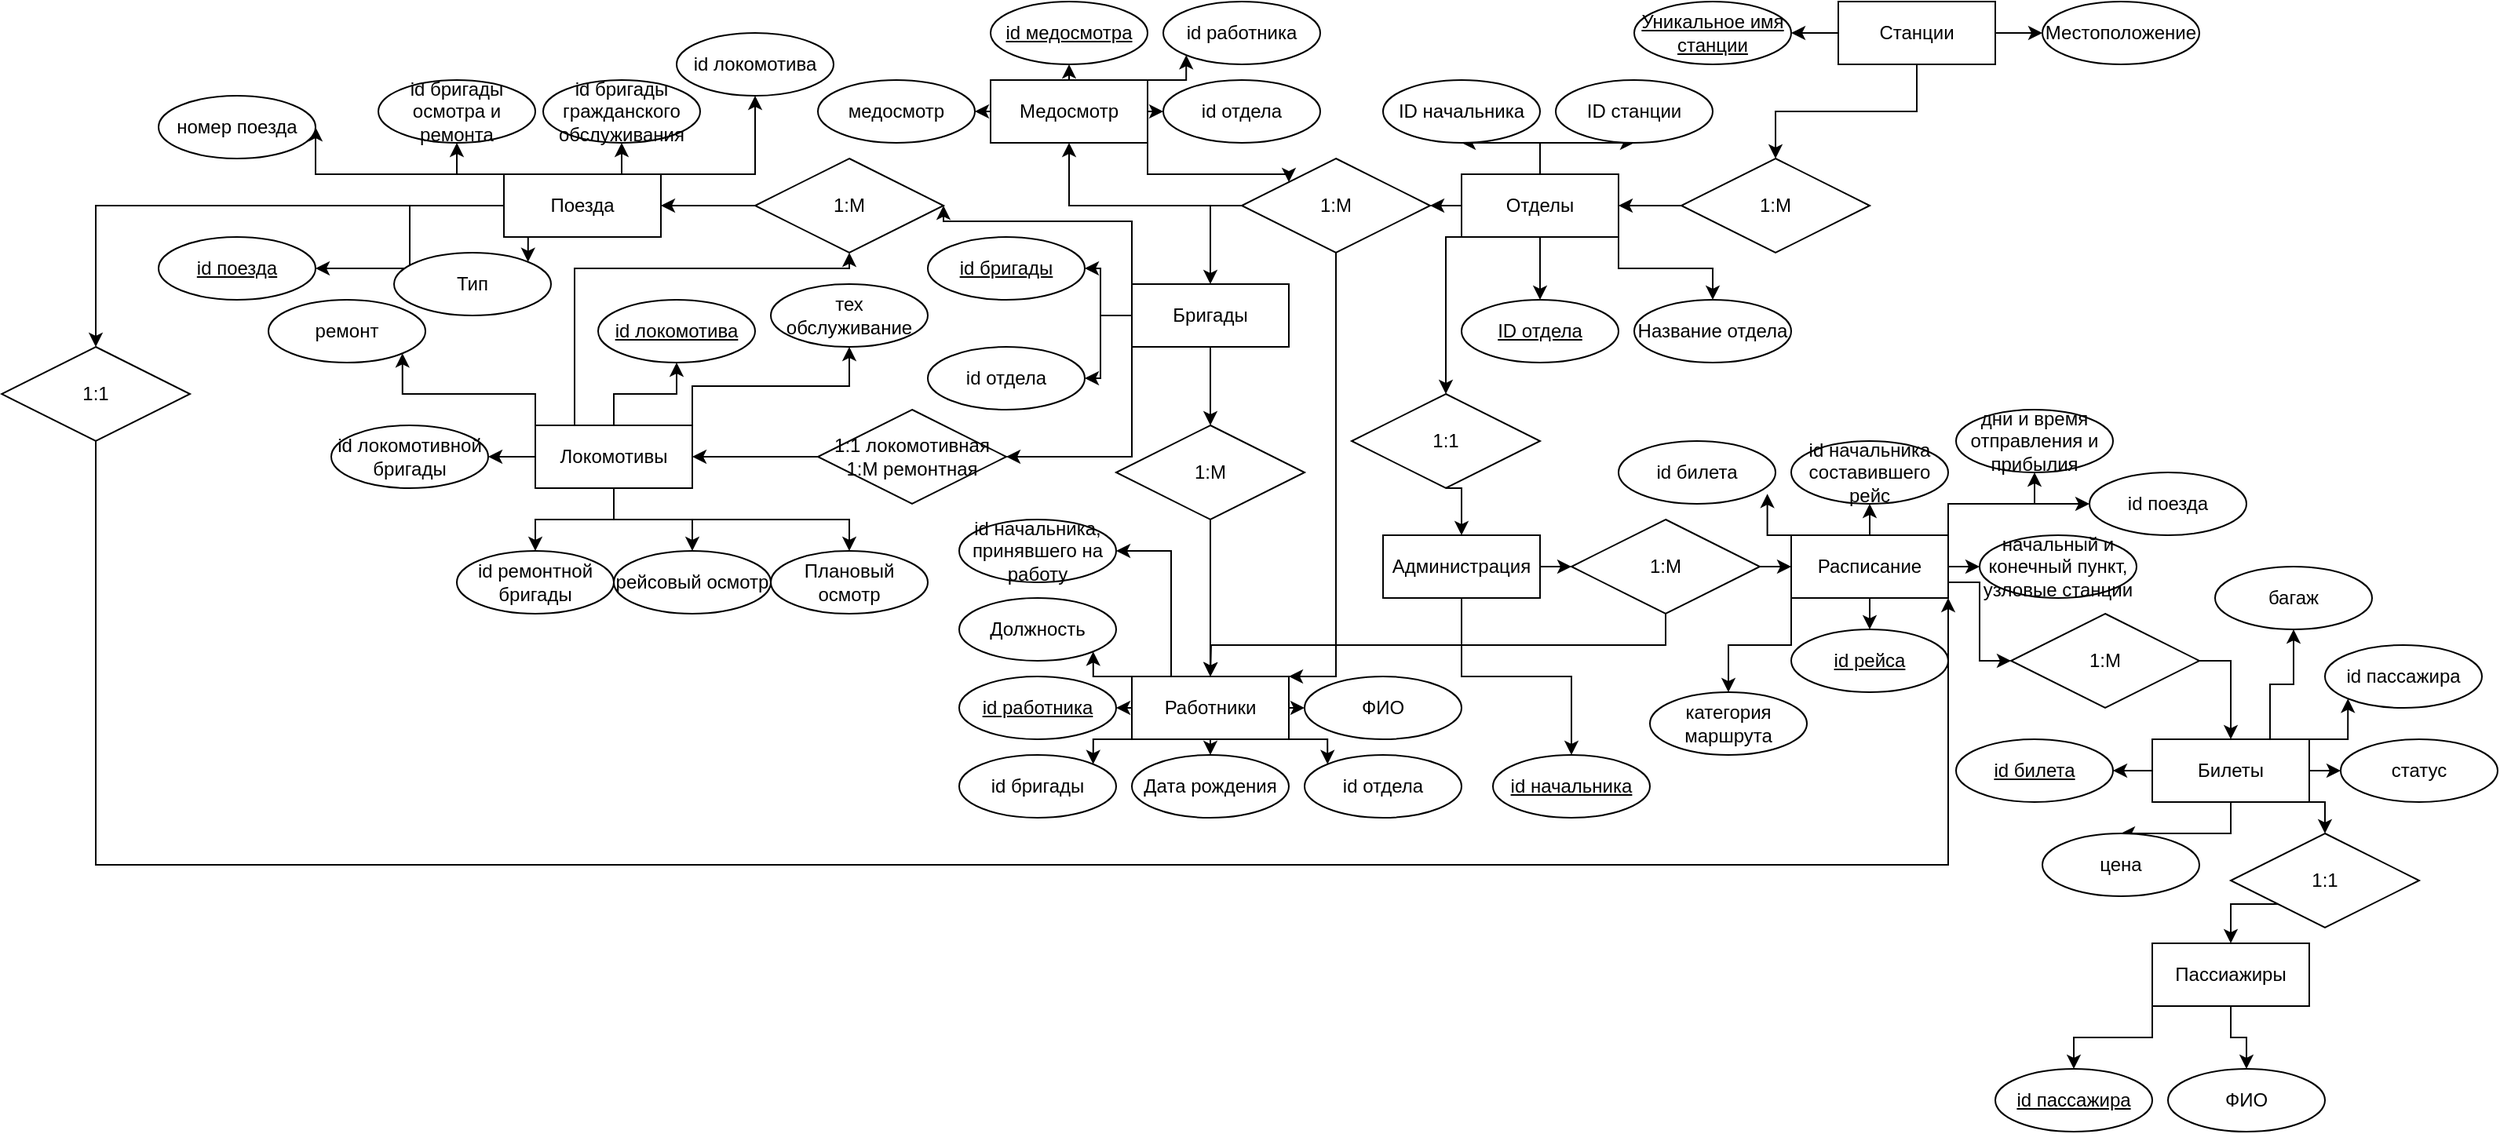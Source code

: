 <mxfile version="24.7.16">
  <diagram id="R2lEEEUBdFMjLlhIrx00" name="Page-1">
    <mxGraphModel dx="1852" dy="567" grid="1" gridSize="10" guides="1" tooltips="1" connect="1" arrows="1" fold="1" page="1" pageScale="1" pageWidth="850" pageHeight="1100" math="0" shadow="0" extFonts="Permanent Marker^https://fonts.googleapis.com/css?family=Permanent+Marker">
      <root>
        <mxCell id="0" />
        <mxCell id="1" parent="0" />
        <mxCell id="L47D-ZVuan9UMwzG2ScJ-4" style="edgeStyle=orthogonalEdgeStyle;rounded=0;orthogonalLoop=1;jettySize=auto;html=1;exitX=0;exitY=0.5;exitDx=0;exitDy=0;entryX=1;entryY=0.5;entryDx=0;entryDy=0;" parent="1" source="L47D-ZVuan9UMwzG2ScJ-1" target="L47D-ZVuan9UMwzG2ScJ-2" edge="1">
          <mxGeometry relative="1" as="geometry" />
        </mxCell>
        <mxCell id="L47D-ZVuan9UMwzG2ScJ-5" style="edgeStyle=orthogonalEdgeStyle;rounded=0;orthogonalLoop=1;jettySize=auto;html=1;exitX=1;exitY=0.5;exitDx=0;exitDy=0;entryX=0;entryY=0.5;entryDx=0;entryDy=0;" parent="1" source="L47D-ZVuan9UMwzG2ScJ-1" target="L47D-ZVuan9UMwzG2ScJ-3" edge="1">
          <mxGeometry relative="1" as="geometry" />
        </mxCell>
        <mxCell id="L47D-ZVuan9UMwzG2ScJ-8" style="edgeStyle=orthogonalEdgeStyle;rounded=0;orthogonalLoop=1;jettySize=auto;html=1;exitX=0.5;exitY=1;exitDx=0;exitDy=0;entryX=0.5;entryY=0;entryDx=0;entryDy=0;" parent="1" source="L47D-ZVuan9UMwzG2ScJ-1" target="L47D-ZVuan9UMwzG2ScJ-7" edge="1">
          <mxGeometry relative="1" as="geometry" />
        </mxCell>
        <mxCell id="L47D-ZVuan9UMwzG2ScJ-1" value="Станции" style="whiteSpace=wrap;html=1;align=center;" parent="1" vertex="1">
          <mxGeometry x="350" y="10" width="100" height="40" as="geometry" />
        </mxCell>
        <mxCell id="L47D-ZVuan9UMwzG2ScJ-2" value="Уникальное имя станции" style="ellipse;whiteSpace=wrap;html=1;align=center;fontStyle=4;" parent="1" vertex="1">
          <mxGeometry x="220" y="10" width="100" height="40" as="geometry" />
        </mxCell>
        <mxCell id="L47D-ZVuan9UMwzG2ScJ-3" value="Местоположение" style="ellipse;whiteSpace=wrap;html=1;align=center;" parent="1" vertex="1">
          <mxGeometry x="480" y="10" width="100" height="40" as="geometry" />
        </mxCell>
        <mxCell id="L47D-ZVuan9UMwzG2ScJ-67" style="edgeStyle=orthogonalEdgeStyle;rounded=0;orthogonalLoop=1;jettySize=auto;html=1;exitX=0;exitY=0.5;exitDx=0;exitDy=0;entryX=1;entryY=0.5;entryDx=0;entryDy=0;" parent="1" source="L47D-ZVuan9UMwzG2ScJ-7" target="L47D-ZVuan9UMwzG2ScJ-66" edge="1">
          <mxGeometry relative="1" as="geometry" />
        </mxCell>
        <mxCell id="L47D-ZVuan9UMwzG2ScJ-7" value="1:M" style="shape=rhombus;perimeter=rhombusPerimeter;whiteSpace=wrap;html=1;align=center;" parent="1" vertex="1">
          <mxGeometry x="250" y="110" width="120" height="60" as="geometry" />
        </mxCell>
        <mxCell id="L47D-ZVuan9UMwzG2ScJ-44" style="edgeStyle=orthogonalEdgeStyle;rounded=0;orthogonalLoop=1;jettySize=auto;html=1;exitX=0;exitY=0.5;exitDx=0;exitDy=0;entryX=1;entryY=0.5;entryDx=0;entryDy=0;" parent="1" source="L47D-ZVuan9UMwzG2ScJ-12" target="L47D-ZVuan9UMwzG2ScJ-43" edge="1">
          <mxGeometry relative="1" as="geometry" />
        </mxCell>
        <mxCell id="L47D-ZVuan9UMwzG2ScJ-46" style="edgeStyle=orthogonalEdgeStyle;rounded=0;orthogonalLoop=1;jettySize=auto;html=1;exitX=1;exitY=0.5;exitDx=0;exitDy=0;entryX=0;entryY=0.5;entryDx=0;entryDy=0;" parent="1" source="L47D-ZVuan9UMwzG2ScJ-12" target="L47D-ZVuan9UMwzG2ScJ-45" edge="1">
          <mxGeometry relative="1" as="geometry" />
        </mxCell>
        <mxCell id="L47D-ZVuan9UMwzG2ScJ-48" style="edgeStyle=orthogonalEdgeStyle;rounded=0;orthogonalLoop=1;jettySize=auto;html=1;exitX=0.5;exitY=1;exitDx=0;exitDy=0;entryX=0.5;entryY=0;entryDx=0;entryDy=0;" parent="1" source="L47D-ZVuan9UMwzG2ScJ-12" target="L47D-ZVuan9UMwzG2ScJ-47" edge="1">
          <mxGeometry relative="1" as="geometry" />
        </mxCell>
        <mxCell id="nL7X9b8EBPhezun_g-42-6" style="edgeStyle=orthogonalEdgeStyle;rounded=0;orthogonalLoop=1;jettySize=auto;html=1;exitX=0;exitY=1;exitDx=0;exitDy=0;entryX=1;entryY=0;entryDx=0;entryDy=0;" edge="1" parent="1" source="L47D-ZVuan9UMwzG2ScJ-12" target="nL7X9b8EBPhezun_g-42-5">
          <mxGeometry relative="1" as="geometry" />
        </mxCell>
        <mxCell id="nL7X9b8EBPhezun_g-42-10" style="edgeStyle=orthogonalEdgeStyle;rounded=0;orthogonalLoop=1;jettySize=auto;html=1;exitX=1;exitY=1;exitDx=0;exitDy=0;entryX=0;entryY=0;entryDx=0;entryDy=0;" edge="1" parent="1" source="L47D-ZVuan9UMwzG2ScJ-12" target="nL7X9b8EBPhezun_g-42-9">
          <mxGeometry relative="1" as="geometry" />
        </mxCell>
        <mxCell id="nL7X9b8EBPhezun_g-42-12" style="edgeStyle=orthogonalEdgeStyle;rounded=0;orthogonalLoop=1;jettySize=auto;html=1;exitX=0;exitY=0;exitDx=0;exitDy=0;entryX=1;entryY=1;entryDx=0;entryDy=0;" edge="1" parent="1" source="L47D-ZVuan9UMwzG2ScJ-12" target="nL7X9b8EBPhezun_g-42-11">
          <mxGeometry relative="1" as="geometry" />
        </mxCell>
        <mxCell id="nL7X9b8EBPhezun_g-42-30" style="edgeStyle=orthogonalEdgeStyle;rounded=0;orthogonalLoop=1;jettySize=auto;html=1;exitX=0.25;exitY=0;exitDx=0;exitDy=0;entryX=1;entryY=0.5;entryDx=0;entryDy=0;" edge="1" parent="1" source="L47D-ZVuan9UMwzG2ScJ-12" target="nL7X9b8EBPhezun_g-42-29">
          <mxGeometry relative="1" as="geometry" />
        </mxCell>
        <mxCell id="L47D-ZVuan9UMwzG2ScJ-12" value="Работники" style="whiteSpace=wrap;html=1;align=center;" parent="1" vertex="1">
          <mxGeometry x="-100" y="440" width="100" height="40" as="geometry" />
        </mxCell>
        <mxCell id="L47D-ZVuan9UMwzG2ScJ-81" style="edgeStyle=orthogonalEdgeStyle;rounded=0;orthogonalLoop=1;jettySize=auto;html=1;exitX=0;exitY=0.5;exitDx=0;exitDy=0;entryX=1;entryY=0.5;entryDx=0;entryDy=0;" parent="1" source="L47D-ZVuan9UMwzG2ScJ-13" target="L47D-ZVuan9UMwzG2ScJ-80" edge="1">
          <mxGeometry relative="1" as="geometry" />
        </mxCell>
        <mxCell id="L47D-ZVuan9UMwzG2ScJ-84" style="edgeStyle=orthogonalEdgeStyle;rounded=0;orthogonalLoop=1;jettySize=auto;html=1;exitX=0;exitY=0.5;exitDx=0;exitDy=0;entryX=1;entryY=0.5;entryDx=0;entryDy=0;" parent="1" source="L47D-ZVuan9UMwzG2ScJ-13" target="L47D-ZVuan9UMwzG2ScJ-83" edge="1">
          <mxGeometry relative="1" as="geometry" />
        </mxCell>
        <mxCell id="nL7X9b8EBPhezun_g-42-3" style="edgeStyle=orthogonalEdgeStyle;rounded=0;orthogonalLoop=1;jettySize=auto;html=1;exitX=0.5;exitY=1;exitDx=0;exitDy=0;entryX=0.5;entryY=0;entryDx=0;entryDy=0;" edge="1" parent="1" source="L47D-ZVuan9UMwzG2ScJ-13" target="nL7X9b8EBPhezun_g-42-2">
          <mxGeometry relative="1" as="geometry" />
        </mxCell>
        <mxCell id="nL7X9b8EBPhezun_g-42-34" style="edgeStyle=orthogonalEdgeStyle;rounded=0;orthogonalLoop=1;jettySize=auto;html=1;exitX=0;exitY=1;exitDx=0;exitDy=0;entryX=1;entryY=0.5;entryDx=0;entryDy=0;" edge="1" parent="1" source="L47D-ZVuan9UMwzG2ScJ-13" target="nL7X9b8EBPhezun_g-42-32">
          <mxGeometry relative="1" as="geometry" />
        </mxCell>
        <mxCell id="nL7X9b8EBPhezun_g-42-64" style="edgeStyle=orthogonalEdgeStyle;rounded=0;orthogonalLoop=1;jettySize=auto;html=1;exitX=0;exitY=0;exitDx=0;exitDy=0;entryX=1;entryY=0.5;entryDx=0;entryDy=0;" edge="1" parent="1" source="L47D-ZVuan9UMwzG2ScJ-13" target="nL7X9b8EBPhezun_g-42-63">
          <mxGeometry relative="1" as="geometry">
            <Array as="points">
              <mxPoint x="-100" y="150" />
              <mxPoint x="-220" y="150" />
            </Array>
          </mxGeometry>
        </mxCell>
        <mxCell id="L47D-ZVuan9UMwzG2ScJ-13" value="Бригады" style="whiteSpace=wrap;html=1;align=center;" parent="1" vertex="1">
          <mxGeometry x="-100" y="190" width="100" height="40" as="geometry" />
        </mxCell>
        <mxCell id="nL7X9b8EBPhezun_g-42-36" style="edgeStyle=orthogonalEdgeStyle;rounded=0;orthogonalLoop=1;jettySize=auto;html=1;exitX=0.5;exitY=0;exitDx=0;exitDy=0;entryX=0.5;entryY=1;entryDx=0;entryDy=0;" edge="1" parent="1" source="L47D-ZVuan9UMwzG2ScJ-14" target="nL7X9b8EBPhezun_g-42-35">
          <mxGeometry relative="1" as="geometry" />
        </mxCell>
        <mxCell id="nL7X9b8EBPhezun_g-42-40" style="edgeStyle=orthogonalEdgeStyle;rounded=0;orthogonalLoop=1;jettySize=auto;html=1;exitX=0;exitY=0.5;exitDx=0;exitDy=0;entryX=1;entryY=0.5;entryDx=0;entryDy=0;" edge="1" parent="1" source="L47D-ZVuan9UMwzG2ScJ-14" target="nL7X9b8EBPhezun_g-42-37">
          <mxGeometry relative="1" as="geometry" />
        </mxCell>
        <mxCell id="nL7X9b8EBPhezun_g-42-41" style="edgeStyle=orthogonalEdgeStyle;rounded=0;orthogonalLoop=1;jettySize=auto;html=1;exitX=0.5;exitY=1;exitDx=0;exitDy=0;entryX=0.5;entryY=0;entryDx=0;entryDy=0;" edge="1" parent="1" source="L47D-ZVuan9UMwzG2ScJ-14" target="nL7X9b8EBPhezun_g-42-39">
          <mxGeometry relative="1" as="geometry" />
        </mxCell>
        <mxCell id="nL7X9b8EBPhezun_g-42-43" style="edgeStyle=orthogonalEdgeStyle;rounded=0;orthogonalLoop=1;jettySize=auto;html=1;exitX=0.5;exitY=1;exitDx=0;exitDy=0;entryX=0.5;entryY=0;entryDx=0;entryDy=0;" edge="1" parent="1" source="L47D-ZVuan9UMwzG2ScJ-14" target="nL7X9b8EBPhezun_g-42-42">
          <mxGeometry relative="1" as="geometry" />
        </mxCell>
        <mxCell id="nL7X9b8EBPhezun_g-42-45" style="edgeStyle=orthogonalEdgeStyle;rounded=0;orthogonalLoop=1;jettySize=auto;html=1;exitX=0.5;exitY=1;exitDx=0;exitDy=0;entryX=0.5;entryY=0;entryDx=0;entryDy=0;" edge="1" parent="1" source="L47D-ZVuan9UMwzG2ScJ-14" target="nL7X9b8EBPhezun_g-42-44">
          <mxGeometry relative="1" as="geometry" />
        </mxCell>
        <mxCell id="nL7X9b8EBPhezun_g-42-47" style="edgeStyle=orthogonalEdgeStyle;rounded=0;orthogonalLoop=1;jettySize=auto;html=1;exitX=0;exitY=0;exitDx=0;exitDy=0;entryX=1;entryY=1;entryDx=0;entryDy=0;" edge="1" parent="1" source="L47D-ZVuan9UMwzG2ScJ-14" target="nL7X9b8EBPhezun_g-42-46">
          <mxGeometry relative="1" as="geometry" />
        </mxCell>
        <mxCell id="nL7X9b8EBPhezun_g-42-49" style="edgeStyle=orthogonalEdgeStyle;rounded=0;orthogonalLoop=1;jettySize=auto;html=1;exitX=1;exitY=0;exitDx=0;exitDy=0;entryX=0.5;entryY=1;entryDx=0;entryDy=0;" edge="1" parent="1" source="L47D-ZVuan9UMwzG2ScJ-14" target="nL7X9b8EBPhezun_g-42-48">
          <mxGeometry relative="1" as="geometry" />
        </mxCell>
        <mxCell id="nL7X9b8EBPhezun_g-42-72" style="edgeStyle=orthogonalEdgeStyle;rounded=0;orthogonalLoop=1;jettySize=auto;html=1;exitX=0.25;exitY=0;exitDx=0;exitDy=0;entryX=0.5;entryY=1;entryDx=0;entryDy=0;" edge="1" parent="1" source="L47D-ZVuan9UMwzG2ScJ-14" target="nL7X9b8EBPhezun_g-42-63">
          <mxGeometry relative="1" as="geometry">
            <Array as="points">
              <mxPoint x="-455" y="180" />
              <mxPoint x="-280" y="180" />
            </Array>
          </mxGeometry>
        </mxCell>
        <mxCell id="L47D-ZVuan9UMwzG2ScJ-14" value="Локомотивы" style="whiteSpace=wrap;html=1;align=center;" parent="1" vertex="1">
          <mxGeometry x="-480" y="280" width="100" height="40" as="geometry" />
        </mxCell>
        <mxCell id="nL7X9b8EBPhezun_g-42-67" style="edgeStyle=orthogonalEdgeStyle;rounded=0;orthogonalLoop=1;jettySize=auto;html=1;exitX=0;exitY=0.5;exitDx=0;exitDy=0;entryX=1;entryY=0.5;entryDx=0;entryDy=0;" edge="1" parent="1" source="L47D-ZVuan9UMwzG2ScJ-15" target="nL7X9b8EBPhezun_g-42-66">
          <mxGeometry relative="1" as="geometry" />
        </mxCell>
        <mxCell id="nL7X9b8EBPhezun_g-42-69" style="edgeStyle=orthogonalEdgeStyle;rounded=0;orthogonalLoop=1;jettySize=auto;html=1;exitX=0;exitY=0;exitDx=0;exitDy=0;entryX=0.5;entryY=1;entryDx=0;entryDy=0;" edge="1" parent="1" source="L47D-ZVuan9UMwzG2ScJ-15" target="nL7X9b8EBPhezun_g-42-68">
          <mxGeometry relative="1" as="geometry" />
        </mxCell>
        <mxCell id="nL7X9b8EBPhezun_g-42-71" style="edgeStyle=orthogonalEdgeStyle;rounded=0;orthogonalLoop=1;jettySize=auto;html=1;exitX=0.75;exitY=0;exitDx=0;exitDy=0;entryX=0.5;entryY=1;entryDx=0;entryDy=0;" edge="1" parent="1" source="L47D-ZVuan9UMwzG2ScJ-15" target="nL7X9b8EBPhezun_g-42-70">
          <mxGeometry relative="1" as="geometry" />
        </mxCell>
        <mxCell id="nL7X9b8EBPhezun_g-42-74" style="edgeStyle=orthogonalEdgeStyle;rounded=0;orthogonalLoop=1;jettySize=auto;html=1;exitX=1;exitY=0;exitDx=0;exitDy=0;entryX=0.5;entryY=1;entryDx=0;entryDy=0;" edge="1" parent="1" source="L47D-ZVuan9UMwzG2ScJ-15" target="nL7X9b8EBPhezun_g-42-73">
          <mxGeometry relative="1" as="geometry">
            <Array as="points">
              <mxPoint x="-340" y="120" />
            </Array>
          </mxGeometry>
        </mxCell>
        <mxCell id="nL7X9b8EBPhezun_g-42-76" style="edgeStyle=orthogonalEdgeStyle;rounded=0;orthogonalLoop=1;jettySize=auto;html=1;exitX=0.5;exitY=1;exitDx=0;exitDy=0;entryX=1;entryY=0;entryDx=0;entryDy=0;" edge="1" parent="1" source="L47D-ZVuan9UMwzG2ScJ-15" target="nL7X9b8EBPhezun_g-42-75">
          <mxGeometry relative="1" as="geometry" />
        </mxCell>
        <mxCell id="nL7X9b8EBPhezun_g-42-78" style="edgeStyle=orthogonalEdgeStyle;rounded=0;orthogonalLoop=1;jettySize=auto;html=1;exitX=0;exitY=0;exitDx=0;exitDy=0;entryX=1;entryY=0.5;entryDx=0;entryDy=0;" edge="1" parent="1" source="L47D-ZVuan9UMwzG2ScJ-15" target="nL7X9b8EBPhezun_g-42-77">
          <mxGeometry relative="1" as="geometry">
            <Array as="points">
              <mxPoint x="-620" y="120" />
            </Array>
          </mxGeometry>
        </mxCell>
        <mxCell id="nL7X9b8EBPhezun_g-42-88" style="edgeStyle=orthogonalEdgeStyle;rounded=0;orthogonalLoop=1;jettySize=auto;html=1;exitX=0;exitY=0.5;exitDx=0;exitDy=0;entryX=0.5;entryY=0;entryDx=0;entryDy=0;" edge="1" parent="1" source="L47D-ZVuan9UMwzG2ScJ-15" target="nL7X9b8EBPhezun_g-42-87">
          <mxGeometry relative="1" as="geometry" />
        </mxCell>
        <mxCell id="L47D-ZVuan9UMwzG2ScJ-15" value="Поезда" style="whiteSpace=wrap;html=1;align=center;" parent="1" vertex="1">
          <mxGeometry x="-500" y="120" width="100" height="40" as="geometry" />
        </mxCell>
        <mxCell id="nL7X9b8EBPhezun_g-42-25" style="edgeStyle=orthogonalEdgeStyle;rounded=0;orthogonalLoop=1;jettySize=auto;html=1;exitX=0.5;exitY=1;exitDx=0;exitDy=0;entryX=0.5;entryY=0;entryDx=0;entryDy=0;" edge="1" parent="1" source="L47D-ZVuan9UMwzG2ScJ-16" target="nL7X9b8EBPhezun_g-42-24">
          <mxGeometry relative="1" as="geometry" />
        </mxCell>
        <mxCell id="nL7X9b8EBPhezun_g-42-27" style="edgeStyle=orthogonalEdgeStyle;rounded=0;orthogonalLoop=1;jettySize=auto;html=1;exitX=0.5;exitY=0;exitDx=0;exitDy=0;entryX=0.5;entryY=1;entryDx=0;entryDy=0;" edge="1" parent="1" source="L47D-ZVuan9UMwzG2ScJ-16" target="nL7X9b8EBPhezun_g-42-26">
          <mxGeometry relative="1" as="geometry" />
        </mxCell>
        <mxCell id="nL7X9b8EBPhezun_g-42-80" style="edgeStyle=orthogonalEdgeStyle;rounded=0;orthogonalLoop=1;jettySize=auto;html=1;exitX=1;exitY=0;exitDx=0;exitDy=0;entryX=0.5;entryY=1;entryDx=0;entryDy=0;" edge="1" parent="1" source="L47D-ZVuan9UMwzG2ScJ-16" target="nL7X9b8EBPhezun_g-42-79">
          <mxGeometry relative="1" as="geometry" />
        </mxCell>
        <mxCell id="nL7X9b8EBPhezun_g-42-82" style="edgeStyle=orthogonalEdgeStyle;rounded=0;orthogonalLoop=1;jettySize=auto;html=1;exitX=1;exitY=0.5;exitDx=0;exitDy=0;entryX=0;entryY=0.5;entryDx=0;entryDy=0;" edge="1" parent="1" source="L47D-ZVuan9UMwzG2ScJ-16" target="nL7X9b8EBPhezun_g-42-81">
          <mxGeometry relative="1" as="geometry" />
        </mxCell>
        <mxCell id="nL7X9b8EBPhezun_g-42-93" style="edgeStyle=orthogonalEdgeStyle;rounded=0;orthogonalLoop=1;jettySize=auto;html=1;exitX=1;exitY=0;exitDx=0;exitDy=0;entryX=0;entryY=0.5;entryDx=0;entryDy=0;" edge="1" parent="1" source="L47D-ZVuan9UMwzG2ScJ-16" target="nL7X9b8EBPhezun_g-42-91">
          <mxGeometry relative="1" as="geometry" />
        </mxCell>
        <mxCell id="nL7X9b8EBPhezun_g-42-97" style="edgeStyle=orthogonalEdgeStyle;rounded=0;orthogonalLoop=1;jettySize=auto;html=1;exitX=1;exitY=0.75;exitDx=0;exitDy=0;entryX=0;entryY=0.5;entryDx=0;entryDy=0;" edge="1" parent="1" source="L47D-ZVuan9UMwzG2ScJ-16" target="nL7X9b8EBPhezun_g-42-96">
          <mxGeometry relative="1" as="geometry" />
        </mxCell>
        <mxCell id="nL7X9b8EBPhezun_g-42-102" style="edgeStyle=orthogonalEdgeStyle;rounded=0;orthogonalLoop=1;jettySize=auto;html=1;exitX=0;exitY=1;exitDx=0;exitDy=0;entryX=0.5;entryY=0;entryDx=0;entryDy=0;" edge="1" parent="1" source="L47D-ZVuan9UMwzG2ScJ-16" target="nL7X9b8EBPhezun_g-42-101">
          <mxGeometry relative="1" as="geometry" />
        </mxCell>
        <mxCell id="L47D-ZVuan9UMwzG2ScJ-16" value="Расписание" style="whiteSpace=wrap;html=1;align=center;" parent="1" vertex="1">
          <mxGeometry x="320" y="350" width="100" height="40" as="geometry" />
        </mxCell>
        <mxCell id="nL7X9b8EBPhezun_g-42-104" style="edgeStyle=orthogonalEdgeStyle;rounded=0;orthogonalLoop=1;jettySize=auto;html=1;exitX=0;exitY=1;exitDx=0;exitDy=0;entryX=0.5;entryY=0;entryDx=0;entryDy=0;" edge="1" parent="1" source="L47D-ZVuan9UMwzG2ScJ-17" target="nL7X9b8EBPhezun_g-42-103">
          <mxGeometry relative="1" as="geometry" />
        </mxCell>
        <mxCell id="nL7X9b8EBPhezun_g-42-106" style="edgeStyle=orthogonalEdgeStyle;rounded=0;orthogonalLoop=1;jettySize=auto;html=1;exitX=0.5;exitY=1;exitDx=0;exitDy=0;entryX=0.5;entryY=0;entryDx=0;entryDy=0;" edge="1" parent="1" source="L47D-ZVuan9UMwzG2ScJ-17" target="nL7X9b8EBPhezun_g-42-105">
          <mxGeometry relative="1" as="geometry" />
        </mxCell>
        <mxCell id="L47D-ZVuan9UMwzG2ScJ-17" value="Пассиажиры" style="whiteSpace=wrap;html=1;align=center;" parent="1" vertex="1">
          <mxGeometry x="550" y="610" width="100" height="40" as="geometry" />
        </mxCell>
        <mxCell id="nL7X9b8EBPhezun_g-42-84" style="edgeStyle=orthogonalEdgeStyle;rounded=0;orthogonalLoop=1;jettySize=auto;html=1;exitX=0;exitY=0.5;exitDx=0;exitDy=0;entryX=1;entryY=0.5;entryDx=0;entryDy=0;" edge="1" parent="1" source="L47D-ZVuan9UMwzG2ScJ-18" target="nL7X9b8EBPhezun_g-42-83">
          <mxGeometry relative="1" as="geometry" />
        </mxCell>
        <mxCell id="nL7X9b8EBPhezun_g-42-86" style="edgeStyle=orthogonalEdgeStyle;rounded=0;orthogonalLoop=1;jettySize=auto;html=1;exitX=0.5;exitY=1;exitDx=0;exitDy=0;entryX=0.5;entryY=0;entryDx=0;entryDy=0;" edge="1" parent="1" source="L47D-ZVuan9UMwzG2ScJ-18" target="nL7X9b8EBPhezun_g-42-85">
          <mxGeometry relative="1" as="geometry" />
        </mxCell>
        <mxCell id="nL7X9b8EBPhezun_g-42-95" style="edgeStyle=orthogonalEdgeStyle;rounded=0;orthogonalLoop=1;jettySize=auto;html=1;exitX=1;exitY=0.5;exitDx=0;exitDy=0;entryX=0;entryY=0.5;entryDx=0;entryDy=0;" edge="1" parent="1" source="L47D-ZVuan9UMwzG2ScJ-18" target="nL7X9b8EBPhezun_g-42-94">
          <mxGeometry relative="1" as="geometry" />
        </mxCell>
        <mxCell id="nL7X9b8EBPhezun_g-42-108" style="edgeStyle=orthogonalEdgeStyle;rounded=0;orthogonalLoop=1;jettySize=auto;html=1;exitX=1;exitY=0;exitDx=0;exitDy=0;entryX=0;entryY=1;entryDx=0;entryDy=0;" edge="1" parent="1" source="L47D-ZVuan9UMwzG2ScJ-18" target="nL7X9b8EBPhezun_g-42-107">
          <mxGeometry relative="1" as="geometry" />
        </mxCell>
        <mxCell id="nL7X9b8EBPhezun_g-42-110" style="edgeStyle=orthogonalEdgeStyle;rounded=0;orthogonalLoop=1;jettySize=auto;html=1;exitX=1;exitY=1;exitDx=0;exitDy=0;entryX=0.5;entryY=0;entryDx=0;entryDy=0;" edge="1" parent="1" source="L47D-ZVuan9UMwzG2ScJ-18" target="nL7X9b8EBPhezun_g-42-109">
          <mxGeometry relative="1" as="geometry" />
        </mxCell>
        <mxCell id="nL7X9b8EBPhezun_g-42-113" style="edgeStyle=orthogonalEdgeStyle;rounded=0;orthogonalLoop=1;jettySize=auto;html=1;exitX=0.75;exitY=0;exitDx=0;exitDy=0;entryX=0.5;entryY=1;entryDx=0;entryDy=0;" edge="1" parent="1" source="L47D-ZVuan9UMwzG2ScJ-18" target="nL7X9b8EBPhezun_g-42-112">
          <mxGeometry relative="1" as="geometry" />
        </mxCell>
        <mxCell id="L47D-ZVuan9UMwzG2ScJ-18" value="Билеты" style="whiteSpace=wrap;html=1;align=center;" parent="1" vertex="1">
          <mxGeometry x="550" y="480" width="100" height="40" as="geometry" />
        </mxCell>
        <mxCell id="L47D-ZVuan9UMwzG2ScJ-43" value="id работника" style="ellipse;whiteSpace=wrap;html=1;align=center;fontStyle=4;" parent="1" vertex="1">
          <mxGeometry x="-210" y="440" width="100" height="40" as="geometry" />
        </mxCell>
        <mxCell id="L47D-ZVuan9UMwzG2ScJ-45" value="ФИО" style="ellipse;whiteSpace=wrap;html=1;align=center;" parent="1" vertex="1">
          <mxGeometry x="10" y="440" width="100" height="40" as="geometry" />
        </mxCell>
        <mxCell id="L47D-ZVuan9UMwzG2ScJ-47" value="Дата рождения" style="ellipse;whiteSpace=wrap;html=1;align=center;" parent="1" vertex="1">
          <mxGeometry x="-100" y="490" width="100" height="40" as="geometry" />
        </mxCell>
        <mxCell id="L47D-ZVuan9UMwzG2ScJ-69" style="edgeStyle=orthogonalEdgeStyle;rounded=0;orthogonalLoop=1;jettySize=auto;html=1;exitX=0.5;exitY=1;exitDx=0;exitDy=0;" parent="1" source="L47D-ZVuan9UMwzG2ScJ-66" target="L47D-ZVuan9UMwzG2ScJ-68" edge="1">
          <mxGeometry relative="1" as="geometry" />
        </mxCell>
        <mxCell id="L47D-ZVuan9UMwzG2ScJ-71" style="edgeStyle=orthogonalEdgeStyle;rounded=0;orthogonalLoop=1;jettySize=auto;html=1;exitX=0.5;exitY=0;exitDx=0;exitDy=0;entryX=0.5;entryY=1;entryDx=0;entryDy=0;" parent="1" source="L47D-ZVuan9UMwzG2ScJ-66" target="L47D-ZVuan9UMwzG2ScJ-70" edge="1">
          <mxGeometry relative="1" as="geometry" />
        </mxCell>
        <mxCell id="L47D-ZVuan9UMwzG2ScJ-73" style="edgeStyle=orthogonalEdgeStyle;rounded=0;orthogonalLoop=1;jettySize=auto;html=1;exitX=1;exitY=1;exitDx=0;exitDy=0;entryX=0.5;entryY=0;entryDx=0;entryDy=0;" parent="1" source="L47D-ZVuan9UMwzG2ScJ-66" target="L47D-ZVuan9UMwzG2ScJ-72" edge="1">
          <mxGeometry relative="1" as="geometry" />
        </mxCell>
        <mxCell id="L47D-ZVuan9UMwzG2ScJ-75" style="edgeStyle=orthogonalEdgeStyle;rounded=0;orthogonalLoop=1;jettySize=auto;html=1;exitX=0;exitY=0.5;exitDx=0;exitDy=0;entryX=1;entryY=0.5;entryDx=0;entryDy=0;" parent="1" source="L47D-ZVuan9UMwzG2ScJ-66" target="L47D-ZVuan9UMwzG2ScJ-74" edge="1">
          <mxGeometry relative="1" as="geometry" />
        </mxCell>
        <mxCell id="L47D-ZVuan9UMwzG2ScJ-78" style="edgeStyle=orthogonalEdgeStyle;rounded=0;orthogonalLoop=1;jettySize=auto;html=1;exitX=0.5;exitY=0;exitDx=0;exitDy=0;entryX=0.5;entryY=1;entryDx=0;entryDy=0;" parent="1" source="L47D-ZVuan9UMwzG2ScJ-66" target="L47D-ZVuan9UMwzG2ScJ-77" edge="1">
          <mxGeometry relative="1" as="geometry" />
        </mxCell>
        <mxCell id="nL7X9b8EBPhezun_g-42-14" style="edgeStyle=orthogonalEdgeStyle;rounded=0;orthogonalLoop=1;jettySize=auto;html=1;exitX=0;exitY=1;exitDx=0;exitDy=0;entryX=0.5;entryY=0;entryDx=0;entryDy=0;" edge="1" parent="1" source="L47D-ZVuan9UMwzG2ScJ-66" target="nL7X9b8EBPhezun_g-42-13">
          <mxGeometry relative="1" as="geometry">
            <Array as="points">
              <mxPoint x="100" y="160" />
            </Array>
          </mxGeometry>
        </mxCell>
        <mxCell id="L47D-ZVuan9UMwzG2ScJ-66" value="Отделы" style="whiteSpace=wrap;html=1;align=center;" parent="1" vertex="1">
          <mxGeometry x="110" y="120" width="100" height="40" as="geometry" />
        </mxCell>
        <mxCell id="L47D-ZVuan9UMwzG2ScJ-68" value="ID отдела" style="ellipse;whiteSpace=wrap;html=1;align=center;fontStyle=4;" parent="1" vertex="1">
          <mxGeometry x="110" y="200" width="100" height="40" as="geometry" />
        </mxCell>
        <mxCell id="L47D-ZVuan9UMwzG2ScJ-70" value="ID начальника" style="ellipse;whiteSpace=wrap;html=1;align=center;" parent="1" vertex="1">
          <mxGeometry x="60" y="60" width="100" height="40" as="geometry" />
        </mxCell>
        <mxCell id="L47D-ZVuan9UMwzG2ScJ-72" value="Название отдела" style="ellipse;whiteSpace=wrap;html=1;align=center;" parent="1" vertex="1">
          <mxGeometry x="220" y="200" width="100" height="40" as="geometry" />
        </mxCell>
        <mxCell id="L47D-ZVuan9UMwzG2ScJ-76" style="edgeStyle=orthogonalEdgeStyle;rounded=0;orthogonalLoop=1;jettySize=auto;html=1;exitX=0;exitY=0.5;exitDx=0;exitDy=0;entryX=0.5;entryY=0;entryDx=0;entryDy=0;" parent="1" source="L47D-ZVuan9UMwzG2ScJ-74" target="L47D-ZVuan9UMwzG2ScJ-13" edge="1">
          <mxGeometry relative="1" as="geometry" />
        </mxCell>
        <mxCell id="nL7X9b8EBPhezun_g-42-7" style="edgeStyle=orthogonalEdgeStyle;rounded=0;orthogonalLoop=1;jettySize=auto;html=1;exitX=0.5;exitY=1;exitDx=0;exitDy=0;entryX=1;entryY=0;entryDx=0;entryDy=0;" edge="1" parent="1" source="L47D-ZVuan9UMwzG2ScJ-74" target="L47D-ZVuan9UMwzG2ScJ-12">
          <mxGeometry relative="1" as="geometry">
            <Array as="points">
              <mxPoint x="30" y="440" />
            </Array>
          </mxGeometry>
        </mxCell>
        <mxCell id="nL7X9b8EBPhezun_g-42-53" style="edgeStyle=orthogonalEdgeStyle;rounded=0;orthogonalLoop=1;jettySize=auto;html=1;exitX=0;exitY=0.5;exitDx=0;exitDy=0;entryX=0.5;entryY=1;entryDx=0;entryDy=0;" edge="1" parent="1" source="L47D-ZVuan9UMwzG2ScJ-74" target="nL7X9b8EBPhezun_g-42-52">
          <mxGeometry relative="1" as="geometry" />
        </mxCell>
        <mxCell id="L47D-ZVuan9UMwzG2ScJ-74" value="1:M" style="shape=rhombus;perimeter=rhombusPerimeter;whiteSpace=wrap;html=1;align=center;" parent="1" vertex="1">
          <mxGeometry x="-30" y="110" width="120" height="60" as="geometry" />
        </mxCell>
        <mxCell id="L47D-ZVuan9UMwzG2ScJ-77" value="ID станции" style="ellipse;whiteSpace=wrap;html=1;align=center;" parent="1" vertex="1">
          <mxGeometry x="170" y="60" width="100" height="40" as="geometry" />
        </mxCell>
        <mxCell id="L47D-ZVuan9UMwzG2ScJ-80" value="id отдела" style="ellipse;whiteSpace=wrap;html=1;align=center;" parent="1" vertex="1">
          <mxGeometry x="-230" y="230" width="100" height="40" as="geometry" />
        </mxCell>
        <mxCell id="L47D-ZVuan9UMwzG2ScJ-83" value="id бригады" style="ellipse;whiteSpace=wrap;html=1;align=center;fontStyle=4;" parent="1" vertex="1">
          <mxGeometry x="-230" y="160" width="100" height="40" as="geometry" />
        </mxCell>
        <mxCell id="nL7X9b8EBPhezun_g-42-4" style="edgeStyle=orthogonalEdgeStyle;rounded=0;orthogonalLoop=1;jettySize=auto;html=1;exitX=0.5;exitY=1;exitDx=0;exitDy=0;entryX=0.5;entryY=0;entryDx=0;entryDy=0;" edge="1" parent="1" source="nL7X9b8EBPhezun_g-42-2" target="L47D-ZVuan9UMwzG2ScJ-12">
          <mxGeometry relative="1" as="geometry" />
        </mxCell>
        <mxCell id="nL7X9b8EBPhezun_g-42-2" value="1:M" style="shape=rhombus;perimeter=rhombusPerimeter;whiteSpace=wrap;html=1;align=center;" vertex="1" parent="1">
          <mxGeometry x="-110" y="280" width="120" height="60" as="geometry" />
        </mxCell>
        <mxCell id="nL7X9b8EBPhezun_g-42-5" value="id бригады" style="ellipse;whiteSpace=wrap;html=1;align=center;" vertex="1" parent="1">
          <mxGeometry x="-210" y="490" width="100" height="40" as="geometry" />
        </mxCell>
        <mxCell id="nL7X9b8EBPhezun_g-42-9" value="id отдела" style="ellipse;whiteSpace=wrap;html=1;align=center;" vertex="1" parent="1">
          <mxGeometry x="10" y="490" width="100" height="40" as="geometry" />
        </mxCell>
        <mxCell id="nL7X9b8EBPhezun_g-42-11" value="Должность" style="ellipse;whiteSpace=wrap;html=1;align=center;" vertex="1" parent="1">
          <mxGeometry x="-210" y="390" width="100" height="40" as="geometry" />
        </mxCell>
        <mxCell id="nL7X9b8EBPhezun_g-42-16" style="edgeStyle=orthogonalEdgeStyle;rounded=0;orthogonalLoop=1;jettySize=auto;html=1;exitX=0.5;exitY=1;exitDx=0;exitDy=0;entryX=0.5;entryY=0;entryDx=0;entryDy=0;" edge="1" parent="1" source="nL7X9b8EBPhezun_g-42-13" target="nL7X9b8EBPhezun_g-42-15">
          <mxGeometry relative="1" as="geometry" />
        </mxCell>
        <mxCell id="nL7X9b8EBPhezun_g-42-13" value="1:1" style="shape=rhombus;perimeter=rhombusPerimeter;whiteSpace=wrap;html=1;align=center;" vertex="1" parent="1">
          <mxGeometry x="40" y="260" width="120" height="60" as="geometry" />
        </mxCell>
        <mxCell id="nL7X9b8EBPhezun_g-42-18" style="edgeStyle=orthogonalEdgeStyle;rounded=0;orthogonalLoop=1;jettySize=auto;html=1;exitX=0.5;exitY=1;exitDx=0;exitDy=0;entryX=0.5;entryY=0;entryDx=0;entryDy=0;" edge="1" parent="1" source="nL7X9b8EBPhezun_g-42-15" target="nL7X9b8EBPhezun_g-42-19">
          <mxGeometry relative="1" as="geometry">
            <mxPoint x="170" y="430" as="targetPoint" />
          </mxGeometry>
        </mxCell>
        <mxCell id="nL7X9b8EBPhezun_g-42-21" style="edgeStyle=orthogonalEdgeStyle;rounded=0;orthogonalLoop=1;jettySize=auto;html=1;exitX=1;exitY=0.5;exitDx=0;exitDy=0;entryX=0;entryY=0.5;entryDx=0;entryDy=0;" edge="1" parent="1" source="nL7X9b8EBPhezun_g-42-15" target="nL7X9b8EBPhezun_g-42-20">
          <mxGeometry relative="1" as="geometry" />
        </mxCell>
        <mxCell id="nL7X9b8EBPhezun_g-42-15" value="Администрация" style="whiteSpace=wrap;html=1;align=center;" vertex="1" parent="1">
          <mxGeometry x="60" y="350" width="100" height="40" as="geometry" />
        </mxCell>
        <mxCell id="nL7X9b8EBPhezun_g-42-19" value="id начальника" style="ellipse;whiteSpace=wrap;html=1;align=center;fontStyle=4;" vertex="1" parent="1">
          <mxGeometry x="130" y="490" width="100" height="40" as="geometry" />
        </mxCell>
        <mxCell id="nL7X9b8EBPhezun_g-42-22" style="edgeStyle=orthogonalEdgeStyle;rounded=0;orthogonalLoop=1;jettySize=auto;html=1;exitX=1;exitY=0.5;exitDx=0;exitDy=0;entryX=0;entryY=0.5;entryDx=0;entryDy=0;" edge="1" parent="1" source="nL7X9b8EBPhezun_g-42-20" target="L47D-ZVuan9UMwzG2ScJ-16">
          <mxGeometry relative="1" as="geometry" />
        </mxCell>
        <mxCell id="nL7X9b8EBPhezun_g-42-28" style="edgeStyle=orthogonalEdgeStyle;rounded=0;orthogonalLoop=1;jettySize=auto;html=1;exitX=0.5;exitY=1;exitDx=0;exitDy=0;" edge="1" parent="1" source="nL7X9b8EBPhezun_g-42-20">
          <mxGeometry relative="1" as="geometry">
            <mxPoint x="-50" y="440" as="targetPoint" />
          </mxGeometry>
        </mxCell>
        <mxCell id="nL7X9b8EBPhezun_g-42-20" value="1:М" style="shape=rhombus;perimeter=rhombusPerimeter;whiteSpace=wrap;html=1;align=center;" vertex="1" parent="1">
          <mxGeometry x="180" y="340" width="120" height="60" as="geometry" />
        </mxCell>
        <mxCell id="nL7X9b8EBPhezun_g-42-24" value="id рейса" style="ellipse;whiteSpace=wrap;html=1;align=center;fontStyle=4;" vertex="1" parent="1">
          <mxGeometry x="320" y="410" width="100" height="40" as="geometry" />
        </mxCell>
        <mxCell id="nL7X9b8EBPhezun_g-42-26" value="id начальника составившего рейс" style="ellipse;whiteSpace=wrap;html=1;align=center;" vertex="1" parent="1">
          <mxGeometry x="320" y="290" width="100" height="40" as="geometry" />
        </mxCell>
        <mxCell id="nL7X9b8EBPhezun_g-42-29" value="id начальника, принявшего на работу" style="ellipse;whiteSpace=wrap;html=1;align=center;" vertex="1" parent="1">
          <mxGeometry x="-210" y="340" width="100" height="40" as="geometry" />
        </mxCell>
        <mxCell id="nL7X9b8EBPhezun_g-42-33" style="edgeStyle=orthogonalEdgeStyle;rounded=0;orthogonalLoop=1;jettySize=auto;html=1;exitX=0;exitY=0.5;exitDx=0;exitDy=0;entryX=1;entryY=0.5;entryDx=0;entryDy=0;" edge="1" parent="1" source="nL7X9b8EBPhezun_g-42-32" target="L47D-ZVuan9UMwzG2ScJ-14">
          <mxGeometry relative="1" as="geometry" />
        </mxCell>
        <mxCell id="nL7X9b8EBPhezun_g-42-32" value="1:1 локомотивная&lt;div&gt;1:М ремонтная&lt;/div&gt;" style="shape=rhombus;perimeter=rhombusPerimeter;whiteSpace=wrap;html=1;align=center;" vertex="1" parent="1">
          <mxGeometry x="-300" y="270" width="120" height="60" as="geometry" />
        </mxCell>
        <mxCell id="nL7X9b8EBPhezun_g-42-35" value="id локомотива" style="ellipse;whiteSpace=wrap;html=1;align=center;fontStyle=4;" vertex="1" parent="1">
          <mxGeometry x="-440" y="200" width="100" height="40" as="geometry" />
        </mxCell>
        <mxCell id="nL7X9b8EBPhezun_g-42-37" value="id локомотивной бригады" style="ellipse;whiteSpace=wrap;html=1;align=center;" vertex="1" parent="1">
          <mxGeometry x="-610" y="280" width="100" height="40" as="geometry" />
        </mxCell>
        <mxCell id="nL7X9b8EBPhezun_g-42-39" value="id ремонтной бригады" style="ellipse;whiteSpace=wrap;html=1;align=center;" vertex="1" parent="1">
          <mxGeometry x="-530" y="360" width="100" height="40" as="geometry" />
        </mxCell>
        <mxCell id="nL7X9b8EBPhezun_g-42-42" value="рейсовый осмотр" style="ellipse;whiteSpace=wrap;html=1;align=center;" vertex="1" parent="1">
          <mxGeometry x="-430" y="360" width="100" height="40" as="geometry" />
        </mxCell>
        <mxCell id="nL7X9b8EBPhezun_g-42-44" value="Плановый осмотр" style="ellipse;whiteSpace=wrap;html=1;align=center;" vertex="1" parent="1">
          <mxGeometry x="-330" y="360" width="100" height="40" as="geometry" />
        </mxCell>
        <mxCell id="nL7X9b8EBPhezun_g-42-46" value="ремонт" style="ellipse;whiteSpace=wrap;html=1;align=center;" vertex="1" parent="1">
          <mxGeometry x="-650" y="200" width="100" height="40" as="geometry" />
        </mxCell>
        <mxCell id="nL7X9b8EBPhezun_g-42-48" value="тех обслуживание" style="ellipse;whiteSpace=wrap;html=1;align=center;" vertex="1" parent="1">
          <mxGeometry x="-330" y="190" width="100" height="40" as="geometry" />
        </mxCell>
        <mxCell id="nL7X9b8EBPhezun_g-42-55" style="edgeStyle=orthogonalEdgeStyle;rounded=0;orthogonalLoop=1;jettySize=auto;html=1;exitX=0.5;exitY=0;exitDx=0;exitDy=0;entryX=0.5;entryY=1;entryDx=0;entryDy=0;" edge="1" parent="1" source="nL7X9b8EBPhezun_g-42-52" target="nL7X9b8EBPhezun_g-42-54">
          <mxGeometry relative="1" as="geometry" />
        </mxCell>
        <mxCell id="nL7X9b8EBPhezun_g-42-57" style="edgeStyle=orthogonalEdgeStyle;rounded=0;orthogonalLoop=1;jettySize=auto;html=1;exitX=0;exitY=0.5;exitDx=0;exitDy=0;entryX=1;entryY=0.5;entryDx=0;entryDy=0;" edge="1" parent="1" source="nL7X9b8EBPhezun_g-42-52" target="nL7X9b8EBPhezun_g-42-56">
          <mxGeometry relative="1" as="geometry" />
        </mxCell>
        <mxCell id="nL7X9b8EBPhezun_g-42-59" style="edgeStyle=orthogonalEdgeStyle;rounded=0;orthogonalLoop=1;jettySize=auto;html=1;exitX=1;exitY=0.5;exitDx=0;exitDy=0;entryX=0;entryY=0.5;entryDx=0;entryDy=0;" edge="1" parent="1" source="nL7X9b8EBPhezun_g-42-52" target="nL7X9b8EBPhezun_g-42-58">
          <mxGeometry relative="1" as="geometry" />
        </mxCell>
        <mxCell id="nL7X9b8EBPhezun_g-42-61" style="edgeStyle=orthogonalEdgeStyle;rounded=0;orthogonalLoop=1;jettySize=auto;html=1;exitX=1;exitY=0;exitDx=0;exitDy=0;entryX=0;entryY=1;entryDx=0;entryDy=0;" edge="1" parent="1" source="nL7X9b8EBPhezun_g-42-52" target="nL7X9b8EBPhezun_g-42-60">
          <mxGeometry relative="1" as="geometry" />
        </mxCell>
        <mxCell id="nL7X9b8EBPhezun_g-42-62" style="edgeStyle=orthogonalEdgeStyle;rounded=0;orthogonalLoop=1;jettySize=auto;html=1;exitX=1;exitY=1;exitDx=0;exitDy=0;entryX=0;entryY=0;entryDx=0;entryDy=0;" edge="1" parent="1" source="nL7X9b8EBPhezun_g-42-52" target="L47D-ZVuan9UMwzG2ScJ-74">
          <mxGeometry relative="1" as="geometry">
            <Array as="points">
              <mxPoint x="-90" y="120" />
              <mxPoint y="120" />
            </Array>
          </mxGeometry>
        </mxCell>
        <mxCell id="nL7X9b8EBPhezun_g-42-52" value="Медосмотр" style="whiteSpace=wrap;html=1;align=center;" vertex="1" parent="1">
          <mxGeometry x="-190" y="60" width="100" height="40" as="geometry" />
        </mxCell>
        <mxCell id="nL7X9b8EBPhezun_g-42-54" value="id медосмотра" style="ellipse;whiteSpace=wrap;html=1;align=center;fontStyle=4;" vertex="1" parent="1">
          <mxGeometry x="-190" y="10" width="100" height="40" as="geometry" />
        </mxCell>
        <mxCell id="nL7X9b8EBPhezun_g-42-56" value="медосмотр" style="ellipse;whiteSpace=wrap;html=1;align=center;" vertex="1" parent="1">
          <mxGeometry x="-300" y="60" width="100" height="40" as="geometry" />
        </mxCell>
        <mxCell id="nL7X9b8EBPhezun_g-42-58" value="id отдела" style="ellipse;whiteSpace=wrap;html=1;align=center;" vertex="1" parent="1">
          <mxGeometry x="-80" y="60" width="100" height="40" as="geometry" />
        </mxCell>
        <mxCell id="nL7X9b8EBPhezun_g-42-60" value="id работника" style="ellipse;whiteSpace=wrap;html=1;align=center;" vertex="1" parent="1">
          <mxGeometry x="-80" y="10" width="100" height="40" as="geometry" />
        </mxCell>
        <mxCell id="nL7X9b8EBPhezun_g-42-65" style="edgeStyle=orthogonalEdgeStyle;rounded=0;orthogonalLoop=1;jettySize=auto;html=1;exitX=0;exitY=0.5;exitDx=0;exitDy=0;entryX=1;entryY=0.5;entryDx=0;entryDy=0;" edge="1" parent="1" source="nL7X9b8EBPhezun_g-42-63" target="L47D-ZVuan9UMwzG2ScJ-15">
          <mxGeometry relative="1" as="geometry" />
        </mxCell>
        <mxCell id="nL7X9b8EBPhezun_g-42-63" value="1:М" style="shape=rhombus;perimeter=rhombusPerimeter;whiteSpace=wrap;html=1;align=center;" vertex="1" parent="1">
          <mxGeometry x="-340" y="110" width="120" height="60" as="geometry" />
        </mxCell>
        <mxCell id="nL7X9b8EBPhezun_g-42-66" value="id поезда" style="ellipse;whiteSpace=wrap;html=1;align=center;fontStyle=4;" vertex="1" parent="1">
          <mxGeometry x="-720" y="160" width="100" height="40" as="geometry" />
        </mxCell>
        <mxCell id="nL7X9b8EBPhezun_g-42-68" value="id бригады осмотра и ремонта" style="ellipse;whiteSpace=wrap;html=1;align=center;" vertex="1" parent="1">
          <mxGeometry x="-580" y="60" width="100" height="40" as="geometry" />
        </mxCell>
        <mxCell id="nL7X9b8EBPhezun_g-42-70" value="id бригады гражданского обслуживания" style="ellipse;whiteSpace=wrap;html=1;align=center;" vertex="1" parent="1">
          <mxGeometry x="-475" y="60" width="100" height="40" as="geometry" />
        </mxCell>
        <mxCell id="nL7X9b8EBPhezun_g-42-73" value="id локомотива" style="ellipse;whiteSpace=wrap;html=1;align=center;" vertex="1" parent="1">
          <mxGeometry x="-390" y="30" width="100" height="40" as="geometry" />
        </mxCell>
        <mxCell id="nL7X9b8EBPhezun_g-42-75" value="Тип" style="ellipse;whiteSpace=wrap;html=1;align=center;" vertex="1" parent="1">
          <mxGeometry x="-570" y="170" width="100" height="40" as="geometry" />
        </mxCell>
        <mxCell id="nL7X9b8EBPhezun_g-42-77" value="номер поезда" style="ellipse;whiteSpace=wrap;html=1;align=center;" vertex="1" parent="1">
          <mxGeometry x="-720" y="70" width="100" height="40" as="geometry" />
        </mxCell>
        <mxCell id="nL7X9b8EBPhezun_g-42-79" value="дни и время отправления и прибылия" style="ellipse;whiteSpace=wrap;html=1;align=center;" vertex="1" parent="1">
          <mxGeometry x="425" y="270" width="100" height="40" as="geometry" />
        </mxCell>
        <mxCell id="nL7X9b8EBPhezun_g-42-81" value="начальный и конечный пункт, узловые станции" style="ellipse;whiteSpace=wrap;html=1;align=center;" vertex="1" parent="1">
          <mxGeometry x="440" y="350" width="100" height="40" as="geometry" />
        </mxCell>
        <mxCell id="nL7X9b8EBPhezun_g-42-83" value="id билета" style="ellipse;whiteSpace=wrap;html=1;align=center;fontStyle=4;" vertex="1" parent="1">
          <mxGeometry x="425" y="480" width="100" height="40" as="geometry" />
        </mxCell>
        <mxCell id="nL7X9b8EBPhezun_g-42-85" value="цена" style="ellipse;whiteSpace=wrap;html=1;align=center;" vertex="1" parent="1">
          <mxGeometry x="480" y="540" width="100" height="40" as="geometry" />
        </mxCell>
        <mxCell id="nL7X9b8EBPhezun_g-42-89" style="edgeStyle=orthogonalEdgeStyle;rounded=0;orthogonalLoop=1;jettySize=auto;html=1;exitX=0.5;exitY=1;exitDx=0;exitDy=0;entryX=1;entryY=1;entryDx=0;entryDy=0;" edge="1" parent="1" source="nL7X9b8EBPhezun_g-42-87" target="L47D-ZVuan9UMwzG2ScJ-16">
          <mxGeometry relative="1" as="geometry">
            <Array as="points">
              <mxPoint x="-760" y="560" />
              <mxPoint x="420" y="560" />
            </Array>
          </mxGeometry>
        </mxCell>
        <mxCell id="nL7X9b8EBPhezun_g-42-87" value="1:1" style="shape=rhombus;perimeter=rhombusPerimeter;whiteSpace=wrap;html=1;align=center;" vertex="1" parent="1">
          <mxGeometry x="-820" y="230" width="120" height="60" as="geometry" />
        </mxCell>
        <mxCell id="nL7X9b8EBPhezun_g-42-91" value="id поезда" style="ellipse;whiteSpace=wrap;html=1;align=center;" vertex="1" parent="1">
          <mxGeometry x="510" y="310" width="100" height="40" as="geometry" />
        </mxCell>
        <mxCell id="nL7X9b8EBPhezun_g-42-94" value="статус" style="ellipse;whiteSpace=wrap;html=1;align=center;" vertex="1" parent="1">
          <mxGeometry x="670" y="480" width="100" height="40" as="geometry" />
        </mxCell>
        <mxCell id="nL7X9b8EBPhezun_g-42-98" style="edgeStyle=orthogonalEdgeStyle;rounded=0;orthogonalLoop=1;jettySize=auto;html=1;exitX=1;exitY=0.5;exitDx=0;exitDy=0;entryX=0.5;entryY=0;entryDx=0;entryDy=0;" edge="1" parent="1" source="nL7X9b8EBPhezun_g-42-96" target="L47D-ZVuan9UMwzG2ScJ-18">
          <mxGeometry relative="1" as="geometry" />
        </mxCell>
        <mxCell id="nL7X9b8EBPhezun_g-42-96" value="1:M" style="shape=rhombus;perimeter=rhombusPerimeter;whiteSpace=wrap;html=1;align=center;" vertex="1" parent="1">
          <mxGeometry x="460" y="400" width="120" height="60" as="geometry" />
        </mxCell>
        <mxCell id="nL7X9b8EBPhezun_g-42-99" value="id билета" style="ellipse;whiteSpace=wrap;html=1;align=center;" vertex="1" parent="1">
          <mxGeometry x="210" y="290" width="100" height="40" as="geometry" />
        </mxCell>
        <mxCell id="nL7X9b8EBPhezun_g-42-100" style="edgeStyle=orthogonalEdgeStyle;rounded=0;orthogonalLoop=1;jettySize=auto;html=1;exitX=0;exitY=0;exitDx=0;exitDy=0;entryX=0.948;entryY=0.84;entryDx=0;entryDy=0;entryPerimeter=0;" edge="1" parent="1" source="L47D-ZVuan9UMwzG2ScJ-16" target="nL7X9b8EBPhezun_g-42-99">
          <mxGeometry relative="1" as="geometry" />
        </mxCell>
        <mxCell id="nL7X9b8EBPhezun_g-42-101" value="категория маршрута" style="ellipse;whiteSpace=wrap;html=1;align=center;" vertex="1" parent="1">
          <mxGeometry x="230" y="450" width="100" height="40" as="geometry" />
        </mxCell>
        <mxCell id="nL7X9b8EBPhezun_g-42-103" value="id пассажира" style="ellipse;whiteSpace=wrap;html=1;align=center;fontStyle=4;" vertex="1" parent="1">
          <mxGeometry x="450" y="690" width="100" height="40" as="geometry" />
        </mxCell>
        <mxCell id="nL7X9b8EBPhezun_g-42-105" value="ФИО" style="ellipse;whiteSpace=wrap;html=1;align=center;" vertex="1" parent="1">
          <mxGeometry x="560" y="690" width="100" height="40" as="geometry" />
        </mxCell>
        <mxCell id="nL7X9b8EBPhezun_g-42-107" value="id пассажира" style="ellipse;whiteSpace=wrap;html=1;align=center;" vertex="1" parent="1">
          <mxGeometry x="660" y="420" width="100" height="40" as="geometry" />
        </mxCell>
        <mxCell id="nL7X9b8EBPhezun_g-42-111" style="edgeStyle=orthogonalEdgeStyle;rounded=0;orthogonalLoop=1;jettySize=auto;html=1;exitX=0;exitY=1;exitDx=0;exitDy=0;entryX=0.5;entryY=0;entryDx=0;entryDy=0;" edge="1" parent="1" source="nL7X9b8EBPhezun_g-42-109" target="L47D-ZVuan9UMwzG2ScJ-17">
          <mxGeometry relative="1" as="geometry" />
        </mxCell>
        <mxCell id="nL7X9b8EBPhezun_g-42-109" value="1:1" style="shape=rhombus;perimeter=rhombusPerimeter;whiteSpace=wrap;html=1;align=center;" vertex="1" parent="1">
          <mxGeometry x="600" y="540" width="120" height="60" as="geometry" />
        </mxCell>
        <mxCell id="nL7X9b8EBPhezun_g-42-112" value="багаж" style="ellipse;whiteSpace=wrap;html=1;align=center;" vertex="1" parent="1">
          <mxGeometry x="590" y="370" width="100" height="40" as="geometry" />
        </mxCell>
      </root>
    </mxGraphModel>
  </diagram>
</mxfile>
